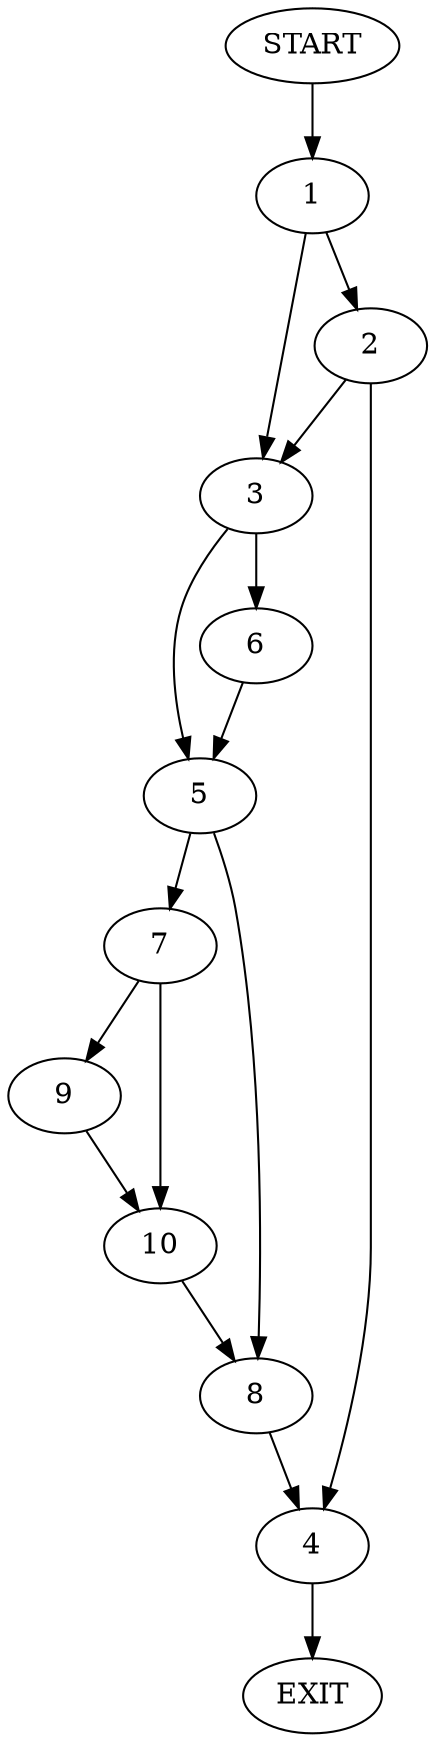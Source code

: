 digraph {
0 [label="START"]
11 [label="EXIT"]
0 -> 1
1 -> 2
1 -> 3
2 -> 3
2 -> 4
3 -> 5
3 -> 6
4 -> 11
6 -> 5
5 -> 7
5 -> 8
7 -> 9
7 -> 10
8 -> 4
10 -> 8
9 -> 10
}
